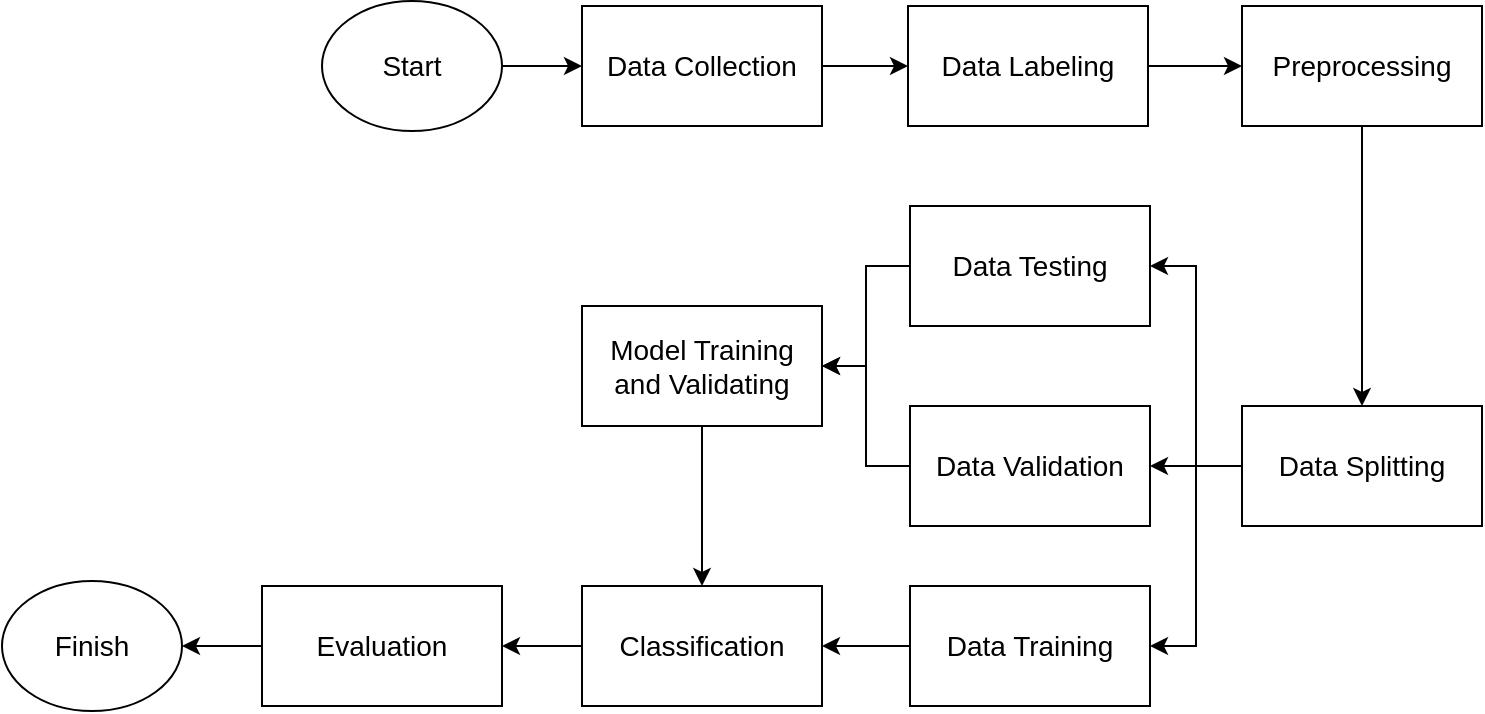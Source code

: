 <mxfile version="26.2.14">
  <diagram name="Halaman-1" id="EO8M5acR98Tv6OP4zz49">
    <mxGraphModel dx="2206" dy="784" grid="1" gridSize="10" guides="1" tooltips="1" connect="1" arrows="1" fold="1" page="1" pageScale="1" pageWidth="827" pageHeight="1169" math="0" shadow="0">
      <root>
        <mxCell id="0" />
        <mxCell id="1" parent="0" />
        <mxCell id="wb8jJMgzwJ6dVFCxpj_n-7" style="edgeStyle=orthogonalEdgeStyle;rounded=0;orthogonalLoop=1;jettySize=auto;html=1;entryX=0;entryY=0.5;entryDx=0;entryDy=0;fontSize=14;" edge="1" parent="1" source="5ZPLBMI4b5httvobRTlc-1" target="95U1aUTwDA3ZDBjEYCyH-7">
          <mxGeometry relative="1" as="geometry" />
        </mxCell>
        <mxCell id="5ZPLBMI4b5httvobRTlc-1" value="Start" style="ellipse;whiteSpace=wrap;html=1;fontSize=14;" parent="1" vertex="1">
          <mxGeometry x="120" y="37.5" width="90" height="65" as="geometry" />
        </mxCell>
        <mxCell id="wb8jJMgzwJ6dVFCxpj_n-24" style="edgeStyle=orthogonalEdgeStyle;rounded=0;orthogonalLoop=1;jettySize=auto;html=1;entryX=1;entryY=0.5;entryDx=0;entryDy=0;fontSize=14;" edge="1" parent="1" source="5ZPLBMI4b5httvobRTlc-18" target="wb8jJMgzwJ6dVFCxpj_n-10">
          <mxGeometry relative="1" as="geometry" />
        </mxCell>
        <mxCell id="5ZPLBMI4b5httvobRTlc-18" value="Classification" style="rounded=0;whiteSpace=wrap;html=1;fontSize=14;" parent="1" vertex="1">
          <mxGeometry x="250" y="330" width="120" height="60" as="geometry" />
        </mxCell>
        <mxCell id="wb8jJMgzwJ6dVFCxpj_n-22" style="edgeStyle=orthogonalEdgeStyle;rounded=0;orthogonalLoop=1;jettySize=auto;html=1;entryX=0.5;entryY=0;entryDx=0;entryDy=0;fontSize=14;" edge="1" parent="1" source="5ZPLBMI4b5httvobRTlc-21" target="5ZPLBMI4b5httvobRTlc-18">
          <mxGeometry relative="1" as="geometry" />
        </mxCell>
        <mxCell id="5ZPLBMI4b5httvobRTlc-21" value="Model Training and Validating" style="rounded=0;whiteSpace=wrap;html=1;fontSize=14;" parent="1" vertex="1">
          <mxGeometry x="250" y="190" width="120" height="60" as="geometry" />
        </mxCell>
        <mxCell id="5ZPLBMI4b5httvobRTlc-25" value="Finish" style="ellipse;whiteSpace=wrap;html=1;fontSize=14;" parent="1" vertex="1">
          <mxGeometry x="-40" y="327.5" width="90" height="65" as="geometry" />
        </mxCell>
        <mxCell id="wb8jJMgzwJ6dVFCxpj_n-8" style="edgeStyle=orthogonalEdgeStyle;rounded=0;orthogonalLoop=1;jettySize=auto;html=1;entryX=0;entryY=0.5;entryDx=0;entryDy=0;fontSize=14;" edge="1" parent="1" source="95U1aUTwDA3ZDBjEYCyH-7" target="95U1aUTwDA3ZDBjEYCyH-11">
          <mxGeometry relative="1" as="geometry" />
        </mxCell>
        <mxCell id="95U1aUTwDA3ZDBjEYCyH-7" value="Data Collection" style="rounded=0;whiteSpace=wrap;html=1;fontSize=14;" parent="1" vertex="1">
          <mxGeometry x="250" y="40" width="120" height="60" as="geometry" />
        </mxCell>
        <mxCell id="wb8jJMgzwJ6dVFCxpj_n-9" style="edgeStyle=orthogonalEdgeStyle;rounded=0;orthogonalLoop=1;jettySize=auto;html=1;entryX=0;entryY=0.5;entryDx=0;entryDy=0;fontSize=14;" edge="1" parent="1" source="95U1aUTwDA3ZDBjEYCyH-11" target="wb8jJMgzwJ6dVFCxpj_n-6">
          <mxGeometry relative="1" as="geometry" />
        </mxCell>
        <mxCell id="95U1aUTwDA3ZDBjEYCyH-11" value="Data Labeling" style="rounded=0;whiteSpace=wrap;html=1;fontSize=14;" parent="1" vertex="1">
          <mxGeometry x="413" y="40" width="120" height="60" as="geometry" />
        </mxCell>
        <mxCell id="wb8jJMgzwJ6dVFCxpj_n-16" style="edgeStyle=orthogonalEdgeStyle;rounded=0;orthogonalLoop=1;jettySize=auto;html=1;entryX=1;entryY=0.5;entryDx=0;entryDy=0;fontSize=14;" edge="1" parent="1" source="wb8jJMgzwJ6dVFCxpj_n-4" target="wb8jJMgzwJ6dVFCxpj_n-12">
          <mxGeometry relative="1" as="geometry" />
        </mxCell>
        <mxCell id="wb8jJMgzwJ6dVFCxpj_n-17" style="edgeStyle=orthogonalEdgeStyle;rounded=0;orthogonalLoop=1;jettySize=auto;html=1;entryX=1;entryY=0.5;entryDx=0;entryDy=0;fontSize=14;" edge="1" parent="1" source="wb8jJMgzwJ6dVFCxpj_n-4" target="wb8jJMgzwJ6dVFCxpj_n-11">
          <mxGeometry relative="1" as="geometry" />
        </mxCell>
        <mxCell id="wb8jJMgzwJ6dVFCxpj_n-18" style="edgeStyle=orthogonalEdgeStyle;rounded=0;orthogonalLoop=1;jettySize=auto;html=1;entryX=1;entryY=0.5;entryDx=0;entryDy=0;fontSize=14;" edge="1" parent="1" source="wb8jJMgzwJ6dVFCxpj_n-4" target="wb8jJMgzwJ6dVFCxpj_n-14">
          <mxGeometry relative="1" as="geometry" />
        </mxCell>
        <mxCell id="wb8jJMgzwJ6dVFCxpj_n-4" value="Data Splitting" style="rounded=0;whiteSpace=wrap;html=1;fontSize=14;" vertex="1" parent="1">
          <mxGeometry x="580" y="240" width="120" height="60" as="geometry" />
        </mxCell>
        <mxCell id="wb8jJMgzwJ6dVFCxpj_n-15" style="edgeStyle=orthogonalEdgeStyle;rounded=0;orthogonalLoop=1;jettySize=auto;html=1;entryX=0.5;entryY=0;entryDx=0;entryDy=0;fontSize=14;" edge="1" parent="1" source="wb8jJMgzwJ6dVFCxpj_n-6" target="wb8jJMgzwJ6dVFCxpj_n-4">
          <mxGeometry relative="1" as="geometry" />
        </mxCell>
        <mxCell id="wb8jJMgzwJ6dVFCxpj_n-6" value="Preprocessing" style="rounded=0;whiteSpace=wrap;html=1;fontSize=14;" vertex="1" parent="1">
          <mxGeometry x="580" y="40" width="120" height="60" as="geometry" />
        </mxCell>
        <mxCell id="wb8jJMgzwJ6dVFCxpj_n-26" style="edgeStyle=orthogonalEdgeStyle;rounded=0;orthogonalLoop=1;jettySize=auto;html=1;entryX=1;entryY=0.5;entryDx=0;entryDy=0;fontSize=14;" edge="1" parent="1" source="wb8jJMgzwJ6dVFCxpj_n-10" target="5ZPLBMI4b5httvobRTlc-25">
          <mxGeometry relative="1" as="geometry" />
        </mxCell>
        <mxCell id="wb8jJMgzwJ6dVFCxpj_n-10" value="Evaluation" style="rounded=0;whiteSpace=wrap;html=1;fontSize=14;" vertex="1" parent="1">
          <mxGeometry x="90" y="330" width="120" height="60" as="geometry" />
        </mxCell>
        <mxCell id="wb8jJMgzwJ6dVFCxpj_n-20" style="edgeStyle=orthogonalEdgeStyle;rounded=0;orthogonalLoop=1;jettySize=auto;html=1;entryX=1;entryY=0.5;entryDx=0;entryDy=0;fontSize=14;" edge="1" parent="1" source="wb8jJMgzwJ6dVFCxpj_n-11" target="5ZPLBMI4b5httvobRTlc-21">
          <mxGeometry relative="1" as="geometry" />
        </mxCell>
        <mxCell id="wb8jJMgzwJ6dVFCxpj_n-11" value="Data Validation" style="rounded=0;whiteSpace=wrap;html=1;fontSize=14;" vertex="1" parent="1">
          <mxGeometry x="414" y="240" width="120" height="60" as="geometry" />
        </mxCell>
        <mxCell id="wb8jJMgzwJ6dVFCxpj_n-21" style="edgeStyle=orthogonalEdgeStyle;rounded=0;orthogonalLoop=1;jettySize=auto;html=1;entryX=1;entryY=0.5;entryDx=0;entryDy=0;fontSize=14;" edge="1" parent="1" source="wb8jJMgzwJ6dVFCxpj_n-12" target="5ZPLBMI4b5httvobRTlc-21">
          <mxGeometry relative="1" as="geometry" />
        </mxCell>
        <mxCell id="wb8jJMgzwJ6dVFCxpj_n-12" value="Data Testing" style="rounded=0;whiteSpace=wrap;html=1;fontSize=14;" vertex="1" parent="1">
          <mxGeometry x="414" y="140" width="120" height="60" as="geometry" />
        </mxCell>
        <mxCell id="wb8jJMgzwJ6dVFCxpj_n-23" style="edgeStyle=orthogonalEdgeStyle;rounded=0;orthogonalLoop=1;jettySize=auto;html=1;entryX=1;entryY=0.5;entryDx=0;entryDy=0;fontSize=14;" edge="1" parent="1" source="wb8jJMgzwJ6dVFCxpj_n-14" target="5ZPLBMI4b5httvobRTlc-18">
          <mxGeometry relative="1" as="geometry" />
        </mxCell>
        <mxCell id="wb8jJMgzwJ6dVFCxpj_n-14" value="Data Training" style="rounded=0;whiteSpace=wrap;html=1;fontSize=14;" vertex="1" parent="1">
          <mxGeometry x="414" y="330" width="120" height="60" as="geometry" />
        </mxCell>
      </root>
    </mxGraphModel>
  </diagram>
</mxfile>
